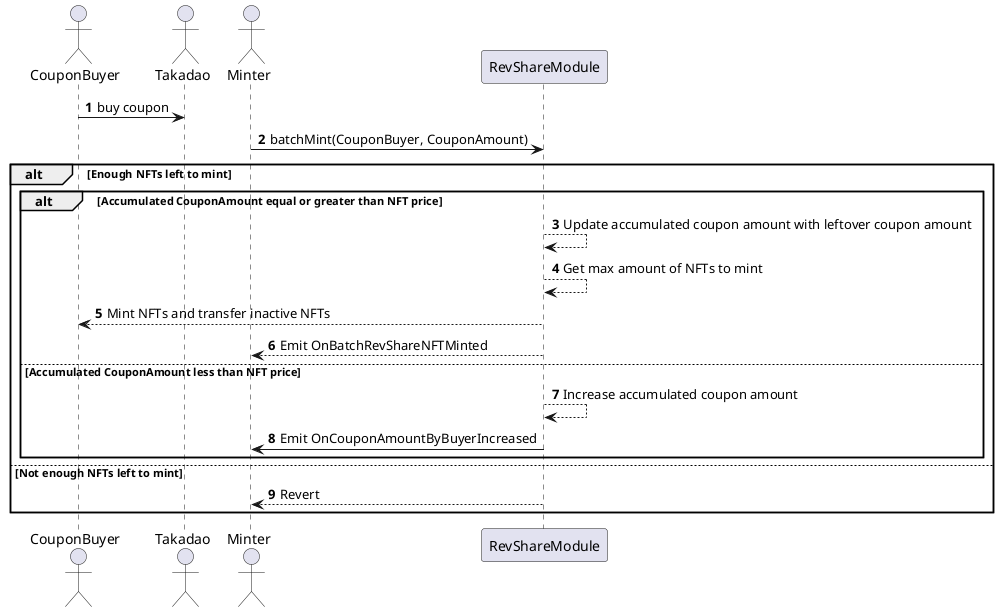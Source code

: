 @startuml Batch Mint Sequence Diagram
autonumber

actor CouponBuyer
actor Takadao
actor Minter

CouponBuyer -> Takadao: buy coupon
Minter -> RevShareModule: batchMint(CouponBuyer, CouponAmount)

alt Enough NFTs left to mint

    alt Accumulated CouponAmount equal or greater than NFT price
        RevShareModule --> RevShareModule: Update accumulated coupon amount with leftover coupon amount
        RevShareModule --> RevShareModule: Get max amount of NFTs to mint
        RevShareModule --> CouponBuyer: Mint NFTs and transfer inactive NFTs
        RevShareModule --> Minter: Emit OnBatchRevShareNFTMinted

    else Accumulated CouponAmount less than NFT price
        RevShareModule --> RevShareModule: Increase accumulated coupon amount
        RevShareModule -> Minter: Emit OnCouponAmountByBuyerIncreased
    end

else Not enough NFTs left to mint
    RevShareModule --> Minter: Revert
end


@enduml    
